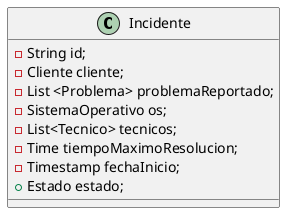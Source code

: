 @startuml
Class Incidente {
-String id;
-Cliente cliente;
-List <Problema> problemaReportado;
-SistemaOperativo os;
-List<Tecnico> tecnicos;
-Time tiempoMaximoResolucion;
-Timestamp fechaInicio;
+Estado estado;

}

@enduml